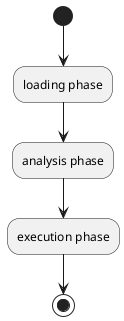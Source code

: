 @startuml
(*) --> "loading phase"
"loading phase" --> "analysis phase"
"analysis phase" --> "execution phase"
"execution phase" --> (*)
@enduml
